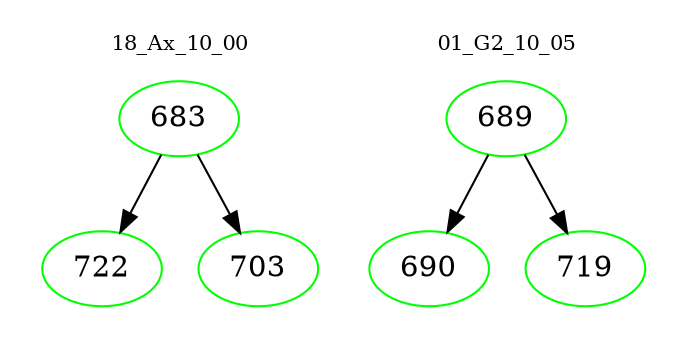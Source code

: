 digraph{
subgraph cluster_0 {
color = white
label = "18_Ax_10_00";
fontsize=10;
T0_683 [label="683", color="green"]
T0_683 -> T0_722 [color="black"]
T0_722 [label="722", color="green"]
T0_683 -> T0_703 [color="black"]
T0_703 [label="703", color="green"]
}
subgraph cluster_1 {
color = white
label = "01_G2_10_05";
fontsize=10;
T1_689 [label="689", color="green"]
T1_689 -> T1_690 [color="black"]
T1_690 [label="690", color="green"]
T1_689 -> T1_719 [color="black"]
T1_719 [label="719", color="green"]
}
}
